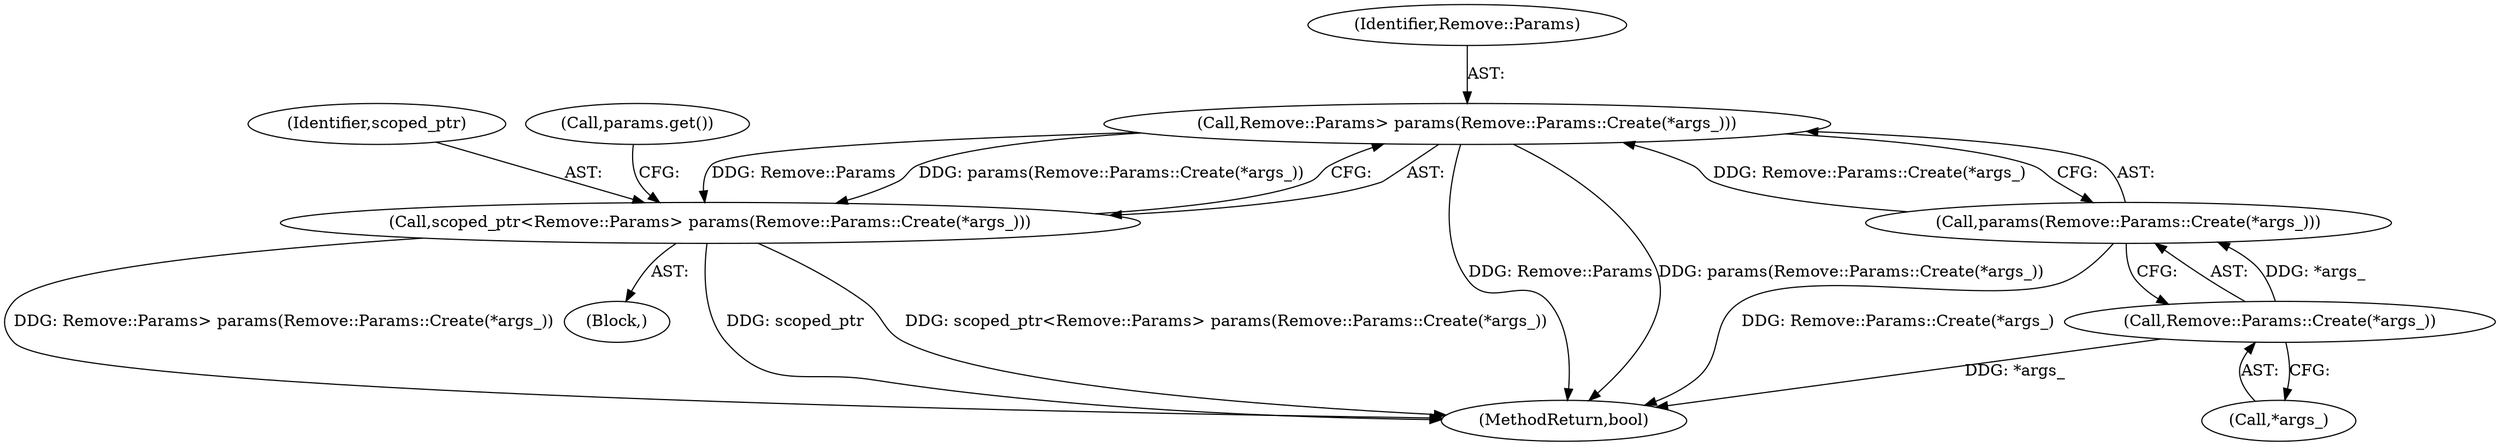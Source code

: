 digraph "0_Chrome_e21bdfb9c758ac411012ad84f83d26d3f7dd69fb_1@API" {
"1000104" [label="(Call,Remove::Params> params(Remove::Params::Create(*args_)))"];
"1000106" [label="(Call,params(Remove::Params::Create(*args_)))"];
"1000107" [label="(Call,Remove::Params::Create(*args_))"];
"1000102" [label="(Call,scoped_ptr<Remove::Params> params(Remove::Params::Create(*args_)))"];
"1000102" [label="(Call,scoped_ptr<Remove::Params> params(Remove::Params::Create(*args_)))"];
"1000107" [label="(Call,Remove::Params::Create(*args_))"];
"1000103" [label="(Identifier,scoped_ptr)"];
"1000106" [label="(Call,params(Remove::Params::Create(*args_)))"];
"1000111" [label="(Call,params.get())"];
"1000105" [label="(Identifier,Remove::Params)"];
"1000101" [label="(Block,)"];
"1000104" [label="(Call,Remove::Params> params(Remove::Params::Create(*args_)))"];
"1000108" [label="(Call,*args_)"];
"1000183" [label="(MethodReturn,bool)"];
"1000104" -> "1000102"  [label="AST: "];
"1000104" -> "1000106"  [label="CFG: "];
"1000105" -> "1000104"  [label="AST: "];
"1000106" -> "1000104"  [label="AST: "];
"1000102" -> "1000104"  [label="CFG: "];
"1000104" -> "1000183"  [label="DDG: Remove::Params"];
"1000104" -> "1000183"  [label="DDG: params(Remove::Params::Create(*args_))"];
"1000104" -> "1000102"  [label="DDG: Remove::Params"];
"1000104" -> "1000102"  [label="DDG: params(Remove::Params::Create(*args_))"];
"1000106" -> "1000104"  [label="DDG: Remove::Params::Create(*args_)"];
"1000106" -> "1000107"  [label="CFG: "];
"1000107" -> "1000106"  [label="AST: "];
"1000106" -> "1000183"  [label="DDG: Remove::Params::Create(*args_)"];
"1000107" -> "1000106"  [label="DDG: *args_"];
"1000107" -> "1000108"  [label="CFG: "];
"1000108" -> "1000107"  [label="AST: "];
"1000107" -> "1000183"  [label="DDG: *args_"];
"1000102" -> "1000101"  [label="AST: "];
"1000103" -> "1000102"  [label="AST: "];
"1000111" -> "1000102"  [label="CFG: "];
"1000102" -> "1000183"  [label="DDG: Remove::Params> params(Remove::Params::Create(*args_))"];
"1000102" -> "1000183"  [label="DDG: scoped_ptr"];
"1000102" -> "1000183"  [label="DDG: scoped_ptr<Remove::Params> params(Remove::Params::Create(*args_))"];
}
